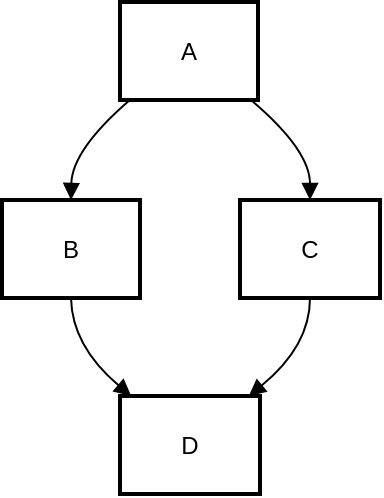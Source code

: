 <mxfile version="24.7.17">
  <diagram name="Page-1" id="S6zPXBrtxe5uhh0wv8wm">
    <mxGraphModel dx="823" dy="854" grid="1" gridSize="10" guides="1" tooltips="1" connect="1" arrows="1" fold="1" page="1" pageScale="1" pageWidth="850" pageHeight="1100" math="0" shadow="0">
      <root>
        <UserObject label="" animation="show HvbTSFf4NX2pwNvRI7iE-1 fade&#xa;wait 1000&#xa;show HvbTSFf4NX2pwNvRI7iE-5&#xa;show HvbTSFf4NX2pwNvRI7iE-6&#xa;wait 1000&#xa;flow HvbTSFf4NX2pwNvRI7iE-5 start&#xa;flow HvbTSFf4NX2pwNvRI7iE-6 start&#xa;wait 1000&#xa;show HvbTSFf4NX2pwNvRI7iE-2 fade&#xa;show HvbTSFf4NX2pwNvRI7iE-3 fade&#xa;wait 1000&#xa;show HvbTSFf4NX2pwNvRI7iE-7&#xa;show HvbTSFf4NX2pwNvRI7iE-8&#xa;wait 1000&#xa;show HvbTSFf4NX2pwNvRI7iE-4 fade&#xa;wait 1000&#xa;" id="0">
          <mxCell />
        </UserObject>
        <mxCell id="1" parent="0" />
        <mxCell id="HvbTSFf4NX2pwNvRI7iE-1" value="A" style="whiteSpace=wrap;strokeWidth=2;" vertex="1" parent="1">
          <mxGeometry x="79" y="20" width="69" height="49" as="geometry" />
        </mxCell>
        <mxCell id="HvbTSFf4NX2pwNvRI7iE-2" value="B" style="whiteSpace=wrap;strokeWidth=2;" vertex="1" parent="1">
          <mxGeometry x="20" y="119" width="69" height="49" as="geometry" />
        </mxCell>
        <mxCell id="HvbTSFf4NX2pwNvRI7iE-3" value="C" style="whiteSpace=wrap;strokeWidth=2;" vertex="1" parent="1">
          <mxGeometry x="139" y="119" width="70" height="49" as="geometry" />
        </mxCell>
        <mxCell id="HvbTSFf4NX2pwNvRI7iE-4" value="D" style="whiteSpace=wrap;strokeWidth=2;" vertex="1" parent="1">
          <mxGeometry x="79" y="217" width="70" height="49" as="geometry" />
        </mxCell>
        <mxCell id="HvbTSFf4NX2pwNvRI7iE-5" value="" style="curved=1;startArrow=none;endArrow=block;exitX=0.08;exitY=0.99;entryX=0.5;entryY=-0.01;rounded=0;" edge="1" parent="1" source="HvbTSFf4NX2pwNvRI7iE-1" target="HvbTSFf4NX2pwNvRI7iE-2">
          <mxGeometry relative="1" as="geometry">
            <Array as="points">
              <mxPoint x="55" y="94" />
            </Array>
          </mxGeometry>
        </mxCell>
        <mxCell id="HvbTSFf4NX2pwNvRI7iE-6" value="" style="curved=1;startArrow=none;endArrow=block;exitX=0.94;exitY=0.99;entryX=0.5;entryY=-0.01;rounded=0;" edge="1" parent="1" source="HvbTSFf4NX2pwNvRI7iE-1" target="HvbTSFf4NX2pwNvRI7iE-3">
          <mxGeometry relative="1" as="geometry">
            <Array as="points">
              <mxPoint x="174" y="94" />
            </Array>
          </mxGeometry>
        </mxCell>
        <mxCell id="HvbTSFf4NX2pwNvRI7iE-7" value="" style="curved=1;startArrow=none;endArrow=block;exitX=0.5;exitY=0.98;entryX=0.08;entryY=0;rounded=0;" edge="1" parent="1" source="HvbTSFf4NX2pwNvRI7iE-2" target="HvbTSFf4NX2pwNvRI7iE-4">
          <mxGeometry relative="1" as="geometry">
            <Array as="points">
              <mxPoint x="55" y="192" />
            </Array>
          </mxGeometry>
        </mxCell>
        <mxCell id="HvbTSFf4NX2pwNvRI7iE-8" value="" style="curved=1;startArrow=none;endArrow=block;exitX=0.5;exitY=0.98;entryX=0.92;entryY=0;rounded=0;" edge="1" parent="1" source="HvbTSFf4NX2pwNvRI7iE-3" target="HvbTSFf4NX2pwNvRI7iE-4">
          <mxGeometry relative="1" as="geometry">
            <Array as="points">
              <mxPoint x="174" y="192" />
            </Array>
          </mxGeometry>
        </mxCell>
      </root>
    </mxGraphModel>
  </diagram>
</mxfile>
